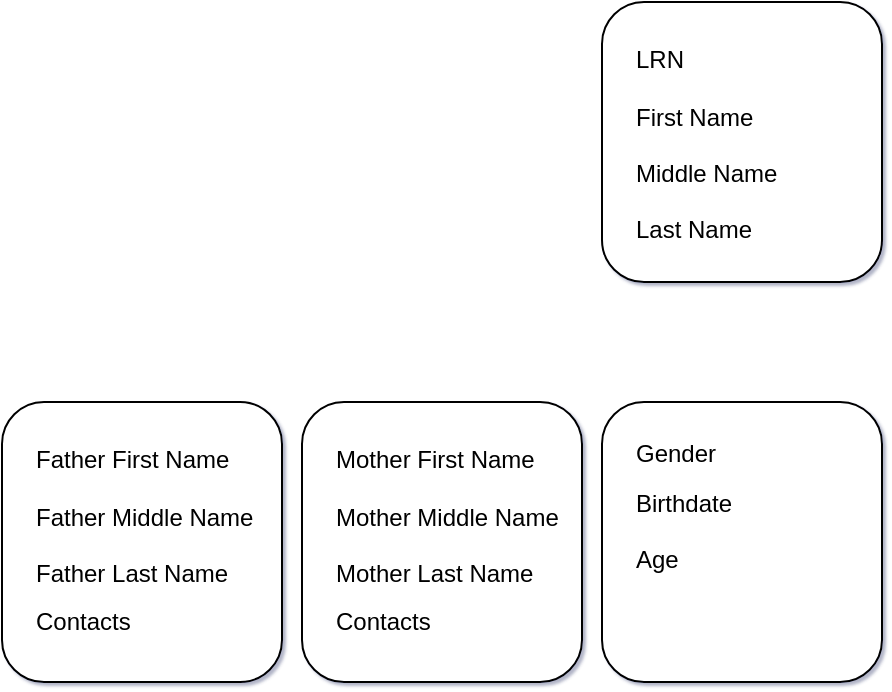 <mxfile version="25.0.1">
  <diagram id="C5RBs43oDa-KdzZeNtuy" name="Page-1">
    <mxGraphModel dx="1050" dy="596" grid="1" gridSize="10" guides="1" tooltips="1" connect="1" arrows="1" fold="1" page="1" pageScale="1" pageWidth="5500" pageHeight="1600" background="none" math="0" shadow="1">
      <root>
        <mxCell id="WIyWlLk6GJQsqaUBKTNV-0" />
        <mxCell id="WIyWlLk6GJQsqaUBKTNV-1" parent="WIyWlLk6GJQsqaUBKTNV-0" />
        <mxCell id="WIyWlLk6GJQsqaUBKTNV-3" value="" style="rounded=1;whiteSpace=wrap;html=1;fontSize=12;glass=0;strokeWidth=1;shadow=0;" parent="WIyWlLk6GJQsqaUBKTNV-1" vertex="1">
          <mxGeometry x="490" y="10" width="140" height="140" as="geometry" />
        </mxCell>
        <mxCell id="BKNKdVUoNQHvMvMaWqLU-1" value="" style="shape=table;startSize=0;container=1;collapsible=0;childLayout=tableLayout;fontSize=11;fillColor=none;strokeColor=none;" vertex="1" parent="WIyWlLk6GJQsqaUBKTNV-1">
          <mxGeometry x="500" y="25" width="120" height="110" as="geometry" />
        </mxCell>
        <mxCell id="BKNKdVUoNQHvMvMaWqLU-2" value="" style="shape=tableRow;horizontal=0;startSize=0;swimlaneHead=0;swimlaneBody=0;strokeColor=inherit;top=0;left=0;bottom=0;right=0;collapsible=0;dropTarget=0;fillColor=none;points=[[0,0.5],[1,0.5]];portConstraint=eastwest;fontSize=16;" vertex="1" parent="BKNKdVUoNQHvMvMaWqLU-1">
          <mxGeometry width="120" height="28" as="geometry" />
        </mxCell>
        <mxCell id="BKNKdVUoNQHvMvMaWqLU-3" value="LRN" style="shape=partialRectangle;html=1;whiteSpace=wrap;connectable=0;strokeColor=inherit;overflow=hidden;fillColor=none;top=0;left=0;bottom=0;right=0;pointerEvents=1;fontSize=12;align=left;spacingLeft=5;" vertex="1" parent="BKNKdVUoNQHvMvMaWqLU-2">
          <mxGeometry width="120" height="28" as="geometry">
            <mxRectangle width="120" height="28" as="alternateBounds" />
          </mxGeometry>
        </mxCell>
        <mxCell id="BKNKdVUoNQHvMvMaWqLU-4" value="" style="shape=tableRow;horizontal=0;startSize=0;swimlaneHead=0;swimlaneBody=0;strokeColor=inherit;top=0;left=0;bottom=0;right=0;collapsible=0;dropTarget=0;fillColor=none;points=[[0,0.5],[1,0.5]];portConstraint=eastwest;fontSize=16;" vertex="1" parent="BKNKdVUoNQHvMvMaWqLU-1">
          <mxGeometry y="28" width="120" height="27" as="geometry" />
        </mxCell>
        <mxCell id="BKNKdVUoNQHvMvMaWqLU-5" value="" style="shape=partialRectangle;html=1;whiteSpace=wrap;connectable=0;strokeColor=inherit;overflow=hidden;fillColor=none;top=0;left=0;bottom=0;right=0;pointerEvents=1;fontSize=12;align=left;spacingLeft=5;" vertex="1" parent="BKNKdVUoNQHvMvMaWqLU-4">
          <mxGeometry width="120" height="27" as="geometry">
            <mxRectangle width="120" height="27" as="alternateBounds" />
          </mxGeometry>
        </mxCell>
        <mxCell id="BKNKdVUoNQHvMvMaWqLU-6" value="" style="shape=tableRow;horizontal=0;startSize=0;swimlaneHead=0;swimlaneBody=0;strokeColor=inherit;top=0;left=0;bottom=0;right=0;collapsible=0;dropTarget=0;fillColor=none;points=[[0,0.5],[1,0.5]];portConstraint=eastwest;fontSize=16;" vertex="1" parent="BKNKdVUoNQHvMvMaWqLU-1">
          <mxGeometry y="55" width="120" height="28" as="geometry" />
        </mxCell>
        <mxCell id="BKNKdVUoNQHvMvMaWqLU-7" value="" style="shape=partialRectangle;html=1;whiteSpace=wrap;connectable=0;strokeColor=inherit;overflow=hidden;fillColor=none;top=0;left=0;bottom=0;right=0;pointerEvents=1;fontSize=12;align=left;spacingLeft=5;" vertex="1" parent="BKNKdVUoNQHvMvMaWqLU-6">
          <mxGeometry width="120" height="28" as="geometry">
            <mxRectangle width="120" height="28" as="alternateBounds" />
          </mxGeometry>
        </mxCell>
        <mxCell id="BKNKdVUoNQHvMvMaWqLU-8" style="shape=tableRow;horizontal=0;startSize=0;swimlaneHead=0;swimlaneBody=0;strokeColor=inherit;top=0;left=0;bottom=0;right=0;collapsible=0;dropTarget=0;fillColor=none;points=[[0,0.5],[1,0.5]];portConstraint=eastwest;fontSize=16;" vertex="1" parent="BKNKdVUoNQHvMvMaWqLU-1">
          <mxGeometry y="83" width="120" height="27" as="geometry" />
        </mxCell>
        <mxCell id="BKNKdVUoNQHvMvMaWqLU-9" value="" style="shape=partialRectangle;html=1;whiteSpace=wrap;connectable=0;strokeColor=inherit;overflow=hidden;fillColor=none;top=0;left=0;bottom=0;right=0;pointerEvents=1;fontSize=12;align=left;spacingLeft=5;" vertex="1" parent="BKNKdVUoNQHvMvMaWqLU-8">
          <mxGeometry width="120" height="27" as="geometry">
            <mxRectangle width="120" height="27" as="alternateBounds" />
          </mxGeometry>
        </mxCell>
        <mxCell id="BKNKdVUoNQHvMvMaWqLU-10" value="First Name" style="shape=partialRectangle;html=1;whiteSpace=wrap;connectable=0;strokeColor=inherit;overflow=hidden;fillColor=none;top=0;left=0;bottom=0;right=0;pointerEvents=1;fontSize=12;align=left;spacingLeft=5;" vertex="1" parent="WIyWlLk6GJQsqaUBKTNV-1">
          <mxGeometry x="500" y="53.5" width="120" height="28" as="geometry">
            <mxRectangle width="120" height="28" as="alternateBounds" />
          </mxGeometry>
        </mxCell>
        <mxCell id="BKNKdVUoNQHvMvMaWqLU-11" value="Middle Name" style="shape=partialRectangle;html=1;whiteSpace=wrap;connectable=0;strokeColor=inherit;overflow=hidden;fillColor=none;top=0;left=0;bottom=0;right=0;pointerEvents=1;fontSize=12;align=left;spacingLeft=5;" vertex="1" parent="WIyWlLk6GJQsqaUBKTNV-1">
          <mxGeometry x="500" y="81.5" width="120" height="28" as="geometry">
            <mxRectangle width="120" height="28" as="alternateBounds" />
          </mxGeometry>
        </mxCell>
        <mxCell id="BKNKdVUoNQHvMvMaWqLU-12" value="Last Name" style="shape=partialRectangle;html=1;whiteSpace=wrap;connectable=0;strokeColor=inherit;overflow=hidden;fillColor=none;top=0;left=0;bottom=0;right=0;pointerEvents=1;fontSize=12;align=left;spacingLeft=5;" vertex="1" parent="WIyWlLk6GJQsqaUBKTNV-1">
          <mxGeometry x="500" y="109.5" width="120" height="28" as="geometry">
            <mxRectangle width="120" height="28" as="alternateBounds" />
          </mxGeometry>
        </mxCell>
        <mxCell id="BKNKdVUoNQHvMvMaWqLU-13" value="" style="rounded=1;whiteSpace=wrap;html=1;fontSize=12;glass=0;strokeWidth=1;shadow=0;" vertex="1" parent="WIyWlLk6GJQsqaUBKTNV-1">
          <mxGeometry x="190" y="210" width="140" height="140" as="geometry" />
        </mxCell>
        <mxCell id="BKNKdVUoNQHvMvMaWqLU-14" value="" style="shape=table;startSize=0;container=1;collapsible=0;childLayout=tableLayout;fontSize=11;fillColor=none;strokeColor=none;" vertex="1" parent="WIyWlLk6GJQsqaUBKTNV-1">
          <mxGeometry x="200" y="225" width="120" height="110" as="geometry" />
        </mxCell>
        <mxCell id="BKNKdVUoNQHvMvMaWqLU-15" value="" style="shape=tableRow;horizontal=0;startSize=0;swimlaneHead=0;swimlaneBody=0;strokeColor=inherit;top=0;left=0;bottom=0;right=0;collapsible=0;dropTarget=0;fillColor=none;points=[[0,0.5],[1,0.5]];portConstraint=eastwest;fontSize=16;" vertex="1" parent="BKNKdVUoNQHvMvMaWqLU-14">
          <mxGeometry width="120" height="28" as="geometry" />
        </mxCell>
        <mxCell id="BKNKdVUoNQHvMvMaWqLU-16" value="Father First Name" style="shape=partialRectangle;html=1;whiteSpace=wrap;connectable=0;strokeColor=inherit;overflow=hidden;fillColor=none;top=0;left=0;bottom=0;right=0;pointerEvents=1;fontSize=12;align=left;spacingLeft=5;" vertex="1" parent="BKNKdVUoNQHvMvMaWqLU-15">
          <mxGeometry width="120" height="28" as="geometry">
            <mxRectangle width="120" height="28" as="alternateBounds" />
          </mxGeometry>
        </mxCell>
        <mxCell id="BKNKdVUoNQHvMvMaWqLU-17" value="" style="shape=tableRow;horizontal=0;startSize=0;swimlaneHead=0;swimlaneBody=0;strokeColor=inherit;top=0;left=0;bottom=0;right=0;collapsible=0;dropTarget=0;fillColor=none;points=[[0,0.5],[1,0.5]];portConstraint=eastwest;fontSize=16;" vertex="1" parent="BKNKdVUoNQHvMvMaWqLU-14">
          <mxGeometry y="28" width="120" height="27" as="geometry" />
        </mxCell>
        <mxCell id="BKNKdVUoNQHvMvMaWqLU-18" value="" style="shape=partialRectangle;html=1;whiteSpace=wrap;connectable=0;strokeColor=inherit;overflow=hidden;fillColor=none;top=0;left=0;bottom=0;right=0;pointerEvents=1;fontSize=12;align=left;spacingLeft=5;" vertex="1" parent="BKNKdVUoNQHvMvMaWqLU-17">
          <mxGeometry width="120" height="27" as="geometry">
            <mxRectangle width="120" height="27" as="alternateBounds" />
          </mxGeometry>
        </mxCell>
        <mxCell id="BKNKdVUoNQHvMvMaWqLU-19" value="" style="shape=tableRow;horizontal=0;startSize=0;swimlaneHead=0;swimlaneBody=0;strokeColor=inherit;top=0;left=0;bottom=0;right=0;collapsible=0;dropTarget=0;fillColor=none;points=[[0,0.5],[1,0.5]];portConstraint=eastwest;fontSize=16;" vertex="1" parent="BKNKdVUoNQHvMvMaWqLU-14">
          <mxGeometry y="55" width="120" height="28" as="geometry" />
        </mxCell>
        <mxCell id="BKNKdVUoNQHvMvMaWqLU-20" value="" style="shape=partialRectangle;html=1;whiteSpace=wrap;connectable=0;strokeColor=inherit;overflow=hidden;fillColor=none;top=0;left=0;bottom=0;right=0;pointerEvents=1;fontSize=12;align=left;spacingLeft=5;" vertex="1" parent="BKNKdVUoNQHvMvMaWqLU-19">
          <mxGeometry width="120" height="28" as="geometry">
            <mxRectangle width="120" height="28" as="alternateBounds" />
          </mxGeometry>
        </mxCell>
        <mxCell id="BKNKdVUoNQHvMvMaWqLU-21" style="shape=tableRow;horizontal=0;startSize=0;swimlaneHead=0;swimlaneBody=0;strokeColor=inherit;top=0;left=0;bottom=0;right=0;collapsible=0;dropTarget=0;fillColor=none;points=[[0,0.5],[1,0.5]];portConstraint=eastwest;fontSize=16;" vertex="1" parent="BKNKdVUoNQHvMvMaWqLU-14">
          <mxGeometry y="83" width="120" height="27" as="geometry" />
        </mxCell>
        <mxCell id="BKNKdVUoNQHvMvMaWqLU-22" value="" style="shape=partialRectangle;html=1;whiteSpace=wrap;connectable=0;strokeColor=inherit;overflow=hidden;fillColor=none;top=0;left=0;bottom=0;right=0;pointerEvents=1;fontSize=12;align=left;spacingLeft=5;" vertex="1" parent="BKNKdVUoNQHvMvMaWqLU-21">
          <mxGeometry width="120" height="27" as="geometry">
            <mxRectangle width="120" height="27" as="alternateBounds" />
          </mxGeometry>
        </mxCell>
        <mxCell id="BKNKdVUoNQHvMvMaWqLU-26" value="Father Middle Name" style="shape=partialRectangle;html=1;whiteSpace=wrap;connectable=0;strokeColor=inherit;overflow=hidden;fillColor=none;top=0;left=0;bottom=0;right=0;pointerEvents=1;fontSize=12;align=left;spacingLeft=5;" vertex="1" parent="WIyWlLk6GJQsqaUBKTNV-1">
          <mxGeometry x="200" y="250" width="120" height="35" as="geometry">
            <mxRectangle width="120" height="28" as="alternateBounds" />
          </mxGeometry>
        </mxCell>
        <mxCell id="BKNKdVUoNQHvMvMaWqLU-27" value="Father Last Name" style="shape=partialRectangle;html=1;whiteSpace=wrap;connectable=0;strokeColor=inherit;overflow=hidden;fillColor=none;top=0;left=0;bottom=0;right=0;pointerEvents=1;fontSize=12;align=left;spacingLeft=5;" vertex="1" parent="WIyWlLk6GJQsqaUBKTNV-1">
          <mxGeometry x="200" y="278" width="120" height="35" as="geometry">
            <mxRectangle width="120" height="28" as="alternateBounds" />
          </mxGeometry>
        </mxCell>
        <mxCell id="BKNKdVUoNQHvMvMaWqLU-28" value="Contacts" style="shape=partialRectangle;html=1;whiteSpace=wrap;connectable=0;strokeColor=inherit;overflow=hidden;fillColor=none;top=0;left=0;bottom=0;right=0;pointerEvents=1;fontSize=12;align=left;spacingLeft=5;" vertex="1" parent="WIyWlLk6GJQsqaUBKTNV-1">
          <mxGeometry x="200" y="302.5" width="120" height="35" as="geometry">
            <mxRectangle width="120" height="28" as="alternateBounds" />
          </mxGeometry>
        </mxCell>
        <mxCell id="BKNKdVUoNQHvMvMaWqLU-29" value="" style="rounded=1;whiteSpace=wrap;html=1;fontSize=12;glass=0;strokeWidth=1;shadow=0;" vertex="1" parent="WIyWlLk6GJQsqaUBKTNV-1">
          <mxGeometry x="490" y="210" width="140" height="140" as="geometry" />
        </mxCell>
        <mxCell id="BKNKdVUoNQHvMvMaWqLU-30" value="" style="shape=table;startSize=0;container=1;collapsible=0;childLayout=tableLayout;fontSize=11;fillColor=none;strokeColor=none;" vertex="1" parent="WIyWlLk6GJQsqaUBKTNV-1">
          <mxGeometry x="340" y="215" width="120" height="110" as="geometry" />
        </mxCell>
        <mxCell id="BKNKdVUoNQHvMvMaWqLU-31" value="" style="shape=tableRow;horizontal=0;startSize=0;swimlaneHead=0;swimlaneBody=0;strokeColor=inherit;top=0;left=0;bottom=0;right=0;collapsible=0;dropTarget=0;fillColor=none;points=[[0,0.5],[1,0.5]];portConstraint=eastwest;fontSize=16;" vertex="1" parent="BKNKdVUoNQHvMvMaWqLU-30">
          <mxGeometry width="120" height="28" as="geometry" />
        </mxCell>
        <mxCell id="BKNKdVUoNQHvMvMaWqLU-32" value="Mother First Name" style="shape=partialRectangle;html=1;whiteSpace=wrap;connectable=0;strokeColor=inherit;overflow=hidden;fillColor=none;top=0;left=0;bottom=0;right=0;pointerEvents=1;fontSize=12;align=left;spacingLeft=5;" vertex="1" parent="BKNKdVUoNQHvMvMaWqLU-31">
          <mxGeometry width="120" height="28" as="geometry">
            <mxRectangle width="120" height="28" as="alternateBounds" />
          </mxGeometry>
        </mxCell>
        <mxCell id="BKNKdVUoNQHvMvMaWqLU-33" value="" style="shape=tableRow;horizontal=0;startSize=0;swimlaneHead=0;swimlaneBody=0;strokeColor=inherit;top=0;left=0;bottom=0;right=0;collapsible=0;dropTarget=0;fillColor=none;points=[[0,0.5],[1,0.5]];portConstraint=eastwest;fontSize=16;" vertex="1" parent="BKNKdVUoNQHvMvMaWqLU-30">
          <mxGeometry y="28" width="120" height="27" as="geometry" />
        </mxCell>
        <mxCell id="BKNKdVUoNQHvMvMaWqLU-34" value="" style="shape=partialRectangle;html=1;whiteSpace=wrap;connectable=0;strokeColor=inherit;overflow=hidden;fillColor=none;top=0;left=0;bottom=0;right=0;pointerEvents=1;fontSize=12;align=left;spacingLeft=5;" vertex="1" parent="BKNKdVUoNQHvMvMaWqLU-33">
          <mxGeometry width="120" height="27" as="geometry">
            <mxRectangle width="120" height="27" as="alternateBounds" />
          </mxGeometry>
        </mxCell>
        <mxCell id="BKNKdVUoNQHvMvMaWqLU-35" value="" style="shape=tableRow;horizontal=0;startSize=0;swimlaneHead=0;swimlaneBody=0;strokeColor=inherit;top=0;left=0;bottom=0;right=0;collapsible=0;dropTarget=0;fillColor=none;points=[[0,0.5],[1,0.5]];portConstraint=eastwest;fontSize=16;" vertex="1" parent="BKNKdVUoNQHvMvMaWqLU-30">
          <mxGeometry y="55" width="120" height="28" as="geometry" />
        </mxCell>
        <mxCell id="BKNKdVUoNQHvMvMaWqLU-36" value="" style="shape=partialRectangle;html=1;whiteSpace=wrap;connectable=0;strokeColor=inherit;overflow=hidden;fillColor=none;top=0;left=0;bottom=0;right=0;pointerEvents=1;fontSize=12;align=left;spacingLeft=5;" vertex="1" parent="BKNKdVUoNQHvMvMaWqLU-35">
          <mxGeometry width="120" height="28" as="geometry">
            <mxRectangle width="120" height="28" as="alternateBounds" />
          </mxGeometry>
        </mxCell>
        <mxCell id="BKNKdVUoNQHvMvMaWqLU-37" style="shape=tableRow;horizontal=0;startSize=0;swimlaneHead=0;swimlaneBody=0;strokeColor=inherit;top=0;left=0;bottom=0;right=0;collapsible=0;dropTarget=0;fillColor=none;points=[[0,0.5],[1,0.5]];portConstraint=eastwest;fontSize=16;" vertex="1" parent="BKNKdVUoNQHvMvMaWqLU-30">
          <mxGeometry y="83" width="120" height="27" as="geometry" />
        </mxCell>
        <mxCell id="BKNKdVUoNQHvMvMaWqLU-38" value="" style="shape=partialRectangle;html=1;whiteSpace=wrap;connectable=0;strokeColor=inherit;overflow=hidden;fillColor=none;top=0;left=0;bottom=0;right=0;pointerEvents=1;fontSize=12;align=left;spacingLeft=5;" vertex="1" parent="BKNKdVUoNQHvMvMaWqLU-37">
          <mxGeometry width="120" height="27" as="geometry">
            <mxRectangle width="120" height="27" as="alternateBounds" />
          </mxGeometry>
        </mxCell>
        <mxCell id="BKNKdVUoNQHvMvMaWqLU-39" value="Mother Middle Name" style="shape=partialRectangle;html=1;whiteSpace=wrap;connectable=0;strokeColor=inherit;overflow=hidden;fillColor=none;top=0;left=0;bottom=0;right=0;pointerEvents=1;fontSize=12;align=left;spacingLeft=5;" vertex="1" parent="WIyWlLk6GJQsqaUBKTNV-1">
          <mxGeometry x="340" y="240" width="120" height="35" as="geometry">
            <mxRectangle width="120" height="28" as="alternateBounds" />
          </mxGeometry>
        </mxCell>
        <mxCell id="BKNKdVUoNQHvMvMaWqLU-40" value="Mother&amp;nbsp;Last Name" style="shape=partialRectangle;html=1;whiteSpace=wrap;connectable=0;strokeColor=inherit;overflow=hidden;fillColor=none;top=0;left=0;bottom=0;right=0;pointerEvents=1;fontSize=12;align=left;spacingLeft=5;" vertex="1" parent="WIyWlLk6GJQsqaUBKTNV-1">
          <mxGeometry x="340" y="268" width="120" height="35" as="geometry">
            <mxRectangle width="120" height="28" as="alternateBounds" />
          </mxGeometry>
        </mxCell>
        <mxCell id="BKNKdVUoNQHvMvMaWqLU-41" value="Contacts" style="shape=partialRectangle;html=1;whiteSpace=wrap;connectable=0;strokeColor=inherit;overflow=hidden;fillColor=none;top=0;left=0;bottom=0;right=0;pointerEvents=1;fontSize=12;align=left;spacingLeft=5;" vertex="1" parent="WIyWlLk6GJQsqaUBKTNV-1">
          <mxGeometry x="340" y="292.5" width="120" height="35" as="geometry">
            <mxRectangle width="120" height="28" as="alternateBounds" />
          </mxGeometry>
        </mxCell>
        <mxCell id="BKNKdVUoNQHvMvMaWqLU-42" value="" style="rounded=1;whiteSpace=wrap;html=1;fontSize=12;glass=0;strokeWidth=1;shadow=0;" vertex="1" parent="WIyWlLk6GJQsqaUBKTNV-1">
          <mxGeometry x="340" y="210" width="140" height="140" as="geometry" />
        </mxCell>
        <mxCell id="BKNKdVUoNQHvMvMaWqLU-43" value="" style="shape=table;startSize=0;container=1;collapsible=0;childLayout=tableLayout;fontSize=11;fillColor=none;strokeColor=none;" vertex="1" parent="WIyWlLk6GJQsqaUBKTNV-1">
          <mxGeometry x="350" y="225" width="120" height="110" as="geometry" />
        </mxCell>
        <mxCell id="BKNKdVUoNQHvMvMaWqLU-44" value="" style="shape=tableRow;horizontal=0;startSize=0;swimlaneHead=0;swimlaneBody=0;strokeColor=inherit;top=0;left=0;bottom=0;right=0;collapsible=0;dropTarget=0;fillColor=none;points=[[0,0.5],[1,0.5]];portConstraint=eastwest;fontSize=16;" vertex="1" parent="BKNKdVUoNQHvMvMaWqLU-43">
          <mxGeometry width="120" height="28" as="geometry" />
        </mxCell>
        <mxCell id="BKNKdVUoNQHvMvMaWqLU-45" value="Mother First Name" style="shape=partialRectangle;html=1;whiteSpace=wrap;connectable=0;strokeColor=inherit;overflow=hidden;fillColor=none;top=0;left=0;bottom=0;right=0;pointerEvents=1;fontSize=12;align=left;spacingLeft=5;" vertex="1" parent="BKNKdVUoNQHvMvMaWqLU-44">
          <mxGeometry width="120" height="28" as="geometry">
            <mxRectangle width="120" height="28" as="alternateBounds" />
          </mxGeometry>
        </mxCell>
        <mxCell id="BKNKdVUoNQHvMvMaWqLU-46" value="" style="shape=tableRow;horizontal=0;startSize=0;swimlaneHead=0;swimlaneBody=0;strokeColor=inherit;top=0;left=0;bottom=0;right=0;collapsible=0;dropTarget=0;fillColor=none;points=[[0,0.5],[1,0.5]];portConstraint=eastwest;fontSize=16;" vertex="1" parent="BKNKdVUoNQHvMvMaWqLU-43">
          <mxGeometry y="28" width="120" height="27" as="geometry" />
        </mxCell>
        <mxCell id="BKNKdVUoNQHvMvMaWqLU-47" value="" style="shape=partialRectangle;html=1;whiteSpace=wrap;connectable=0;strokeColor=inherit;overflow=hidden;fillColor=none;top=0;left=0;bottom=0;right=0;pointerEvents=1;fontSize=12;align=left;spacingLeft=5;" vertex="1" parent="BKNKdVUoNQHvMvMaWqLU-46">
          <mxGeometry width="120" height="27" as="geometry">
            <mxRectangle width="120" height="27" as="alternateBounds" />
          </mxGeometry>
        </mxCell>
        <mxCell id="BKNKdVUoNQHvMvMaWqLU-48" value="" style="shape=tableRow;horizontal=0;startSize=0;swimlaneHead=0;swimlaneBody=0;strokeColor=inherit;top=0;left=0;bottom=0;right=0;collapsible=0;dropTarget=0;fillColor=none;points=[[0,0.5],[1,0.5]];portConstraint=eastwest;fontSize=16;" vertex="1" parent="BKNKdVUoNQHvMvMaWqLU-43">
          <mxGeometry y="55" width="120" height="28" as="geometry" />
        </mxCell>
        <mxCell id="BKNKdVUoNQHvMvMaWqLU-49" value="" style="shape=partialRectangle;html=1;whiteSpace=wrap;connectable=0;strokeColor=inherit;overflow=hidden;fillColor=none;top=0;left=0;bottom=0;right=0;pointerEvents=1;fontSize=12;align=left;spacingLeft=5;" vertex="1" parent="BKNKdVUoNQHvMvMaWqLU-48">
          <mxGeometry width="120" height="28" as="geometry">
            <mxRectangle width="120" height="28" as="alternateBounds" />
          </mxGeometry>
        </mxCell>
        <mxCell id="BKNKdVUoNQHvMvMaWqLU-50" style="shape=tableRow;horizontal=0;startSize=0;swimlaneHead=0;swimlaneBody=0;strokeColor=inherit;top=0;left=0;bottom=0;right=0;collapsible=0;dropTarget=0;fillColor=none;points=[[0,0.5],[1,0.5]];portConstraint=eastwest;fontSize=16;" vertex="1" parent="BKNKdVUoNQHvMvMaWqLU-43">
          <mxGeometry y="83" width="120" height="27" as="geometry" />
        </mxCell>
        <mxCell id="BKNKdVUoNQHvMvMaWqLU-51" value="" style="shape=partialRectangle;html=1;whiteSpace=wrap;connectable=0;strokeColor=inherit;overflow=hidden;fillColor=none;top=0;left=0;bottom=0;right=0;pointerEvents=1;fontSize=12;align=left;spacingLeft=5;" vertex="1" parent="BKNKdVUoNQHvMvMaWqLU-50">
          <mxGeometry width="120" height="27" as="geometry">
            <mxRectangle width="120" height="27" as="alternateBounds" />
          </mxGeometry>
        </mxCell>
        <mxCell id="BKNKdVUoNQHvMvMaWqLU-52" value="Mother Middle Name" style="shape=partialRectangle;html=1;whiteSpace=wrap;connectable=0;strokeColor=inherit;overflow=hidden;fillColor=none;top=0;left=0;bottom=0;right=0;pointerEvents=1;fontSize=12;align=left;spacingLeft=5;" vertex="1" parent="WIyWlLk6GJQsqaUBKTNV-1">
          <mxGeometry x="350" y="250" width="120" height="35" as="geometry">
            <mxRectangle width="120" height="28" as="alternateBounds" />
          </mxGeometry>
        </mxCell>
        <mxCell id="BKNKdVUoNQHvMvMaWqLU-53" value="Mother&amp;nbsp;Last Name" style="shape=partialRectangle;html=1;whiteSpace=wrap;connectable=0;strokeColor=inherit;overflow=hidden;fillColor=none;top=0;left=0;bottom=0;right=0;pointerEvents=1;fontSize=12;align=left;spacingLeft=5;" vertex="1" parent="WIyWlLk6GJQsqaUBKTNV-1">
          <mxGeometry x="350" y="278" width="120" height="35" as="geometry">
            <mxRectangle width="120" height="28" as="alternateBounds" />
          </mxGeometry>
        </mxCell>
        <mxCell id="BKNKdVUoNQHvMvMaWqLU-54" value="Contacts" style="shape=partialRectangle;html=1;whiteSpace=wrap;connectable=0;strokeColor=inherit;overflow=hidden;fillColor=none;top=0;left=0;bottom=0;right=0;pointerEvents=1;fontSize=12;align=left;spacingLeft=5;" vertex="1" parent="WIyWlLk6GJQsqaUBKTNV-1">
          <mxGeometry x="350" y="302.5" width="120" height="35" as="geometry">
            <mxRectangle width="120" height="28" as="alternateBounds" />
          </mxGeometry>
        </mxCell>
        <mxCell id="BKNKdVUoNQHvMvMaWqLU-55" value="Gender" style="shape=partialRectangle;html=1;whiteSpace=wrap;connectable=0;strokeColor=inherit;overflow=hidden;fillColor=none;top=0;left=0;bottom=0;right=0;pointerEvents=1;fontSize=12;align=left;spacingLeft=5;" vertex="1" parent="WIyWlLk6GJQsqaUBKTNV-1">
          <mxGeometry x="500" y="222" width="120" height="28" as="geometry">
            <mxRectangle width="120" height="28" as="alternateBounds" />
          </mxGeometry>
        </mxCell>
        <mxCell id="BKNKdVUoNQHvMvMaWqLU-56" value="Birthdate" style="shape=partialRectangle;html=1;whiteSpace=wrap;connectable=0;strokeColor=inherit;overflow=hidden;fillColor=none;top=0;left=0;bottom=0;right=0;pointerEvents=1;fontSize=12;align=left;spacingLeft=5;" vertex="1" parent="WIyWlLk6GJQsqaUBKTNV-1">
          <mxGeometry x="500" y="247" width="120" height="28" as="geometry">
            <mxRectangle width="120" height="28" as="alternateBounds" />
          </mxGeometry>
        </mxCell>
        <mxCell id="BKNKdVUoNQHvMvMaWqLU-57" value="Age" style="shape=partialRectangle;html=1;whiteSpace=wrap;connectable=0;strokeColor=inherit;overflow=hidden;fillColor=none;top=0;left=0;bottom=0;right=0;pointerEvents=1;fontSize=12;align=left;spacingLeft=5;" vertex="1" parent="WIyWlLk6GJQsqaUBKTNV-1">
          <mxGeometry x="500" y="274.5" width="120" height="28" as="geometry">
            <mxRectangle width="120" height="28" as="alternateBounds" />
          </mxGeometry>
        </mxCell>
      </root>
    </mxGraphModel>
  </diagram>
</mxfile>
